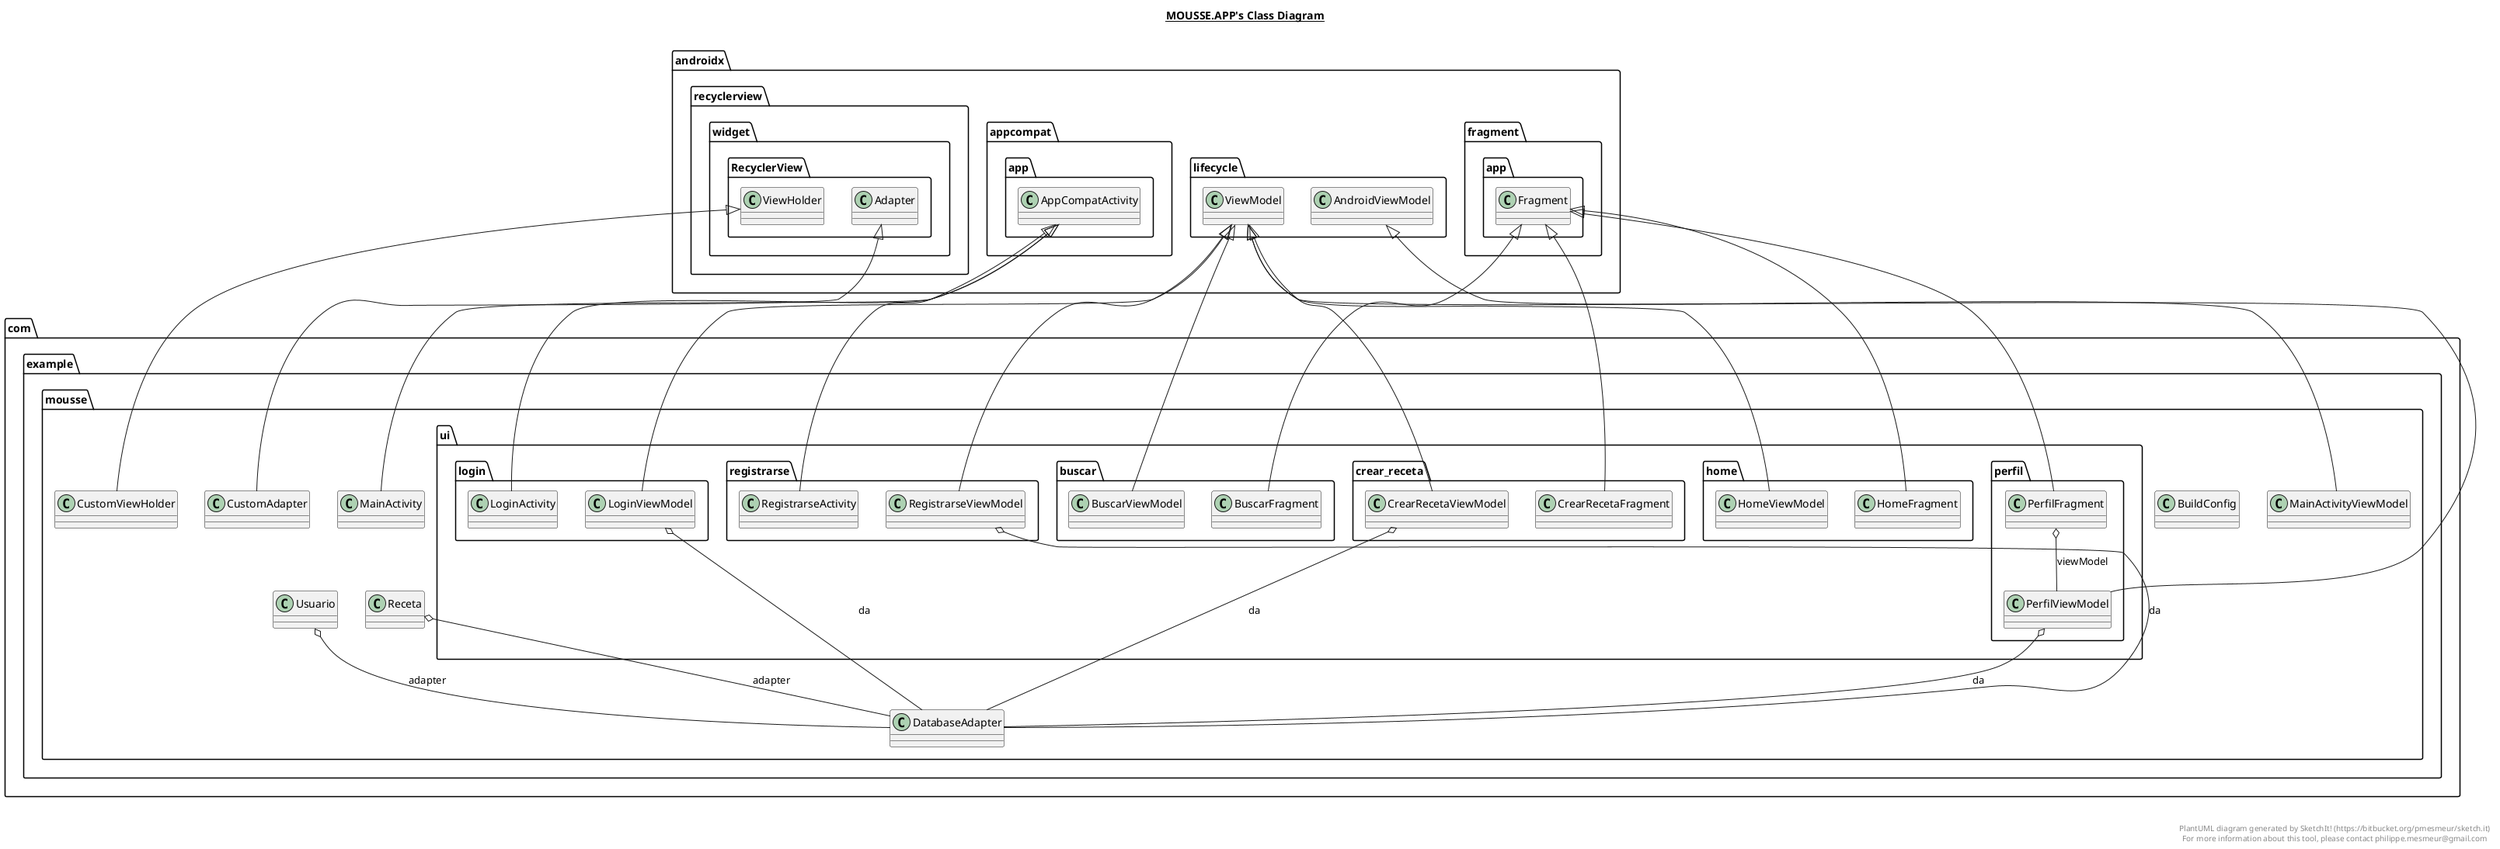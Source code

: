 @startuml

title __MOUSSE.APP's Class Diagram__\n

  namespace com.example.mousse {
    class com.example.mousse.BuildConfig {
    }
  }
  

  namespace com.example.mousse {
    class com.example.mousse.CustomAdapter {
    }
  }
  

  namespace com.example.mousse {
    class com.example.mousse.CustomViewHolder {
    }
  }
  

  namespace com.example.mousse {
    class com.example.mousse.DatabaseAdapter {
    }
  }
  

  namespace com.example.mousse {
    class com.example.mousse.MainActivity {
    }
  }
  

  namespace com.example.mousse {
    class com.example.mousse.MainActivityViewModel {
    }
  }
  

  namespace com.example.mousse {
    class com.example.mousse.Receta {
    }
  }
  

  namespace com.example.mousse {
    class com.example.mousse.Usuario {
    }
  }
  

  namespace com.example.mousse {
    namespace ui.buscar {
      class com.example.mousse.ui.buscar.BuscarFragment {
      }
    }
  }
  

  namespace com.example.mousse {
    namespace ui.buscar {
      class com.example.mousse.ui.buscar.BuscarViewModel {
      }
    }
  }
  

  namespace com.example.mousse {
    namespace ui.crear_receta {
      class com.example.mousse.ui.crear_receta.CrearRecetaFragment {
      }
    }
  }
  

  namespace com.example.mousse {
    namespace ui.crear_receta {
      class com.example.mousse.ui.crear_receta.CrearRecetaViewModel {
      }
    }
  }
  

  namespace com.example.mousse {
    namespace ui.home {
      class com.example.mousse.ui.home.HomeFragment {
      }
    }
  }
  

  namespace com.example.mousse {
    namespace ui.home {
      class com.example.mousse.ui.home.HomeViewModel {
      }
    }
  }
  

  namespace com.example.mousse {
    namespace ui.login {
      class com.example.mousse.ui.login.LoginActivity {
      }
    }
  }
  

  namespace com.example.mousse {
    namespace ui.login {
      class com.example.mousse.ui.login.LoginViewModel {
      }
    }
  }
  

  namespace com.example.mousse {
    namespace ui.perfil {
      class com.example.mousse.ui.perfil.PerfilFragment {
      }
    }
  }
  

  namespace com.example.mousse {
    namespace ui.perfil {
      class com.example.mousse.ui.perfil.PerfilViewModel {
      }
    }
  }
  

  namespace com.example.mousse {
    namespace ui.registrarse {
      class com.example.mousse.ui.registrarse.RegistrarseActivity {
      }
    }
  }
  

  namespace com.example.mousse {
    namespace ui.registrarse {
      class com.example.mousse.ui.registrarse.RegistrarseViewModel {
      }
    }
  }
  

  com.example.mousse.CustomAdapter -up-|> androidx.recyclerview.widget.RecyclerView.Adapter
  com.example.mousse.CustomViewHolder -up-|> androidx.recyclerview.widget.RecyclerView.ViewHolder
  com.example.mousse.MainActivity -up-|> androidx.appcompat.app.AppCompatActivity
  com.example.mousse.MainActivityViewModel .up.|> com.example.mousse.DatabaseAdapter.vmInterface
  com.example.mousse.MainActivityViewModel -up-|> androidx.lifecycle.AndroidViewModel
  com.example.mousse.Receta o-- com.example.mousse.DatabaseAdapter : adapter
  com.example.mousse.Usuario o-- com.example.mousse.DatabaseAdapter : adapter
  com.example.mousse.ui.buscar.BuscarFragment -up-|> androidx.fragment.app.Fragment
  com.example.mousse.ui.buscar.BuscarViewModel -up-|> androidx.lifecycle.ViewModel
  com.example.mousse.ui.crear_receta.CrearRecetaFragment -up-|> androidx.fragment.app.Fragment
  com.example.mousse.ui.crear_receta.CrearRecetaViewModel .up.|> com.example.mousse.DatabaseAdapter.vmInterface
  com.example.mousse.ui.crear_receta.CrearRecetaViewModel -up-|> androidx.lifecycle.ViewModel
  com.example.mousse.ui.crear_receta.CrearRecetaViewModel o-- com.example.mousse.DatabaseAdapter : da
  com.example.mousse.ui.home.HomeFragment -up-|> androidx.fragment.app.Fragment
  com.example.mousse.ui.home.HomeViewModel -up-|> androidx.lifecycle.ViewModel
  com.example.mousse.ui.login.LoginActivity -up-|> androidx.appcompat.app.AppCompatActivity
  com.example.mousse.ui.login.LoginViewModel .up.|> com.example.mousse.DatabaseAdapter.vmInterface
  com.example.mousse.ui.login.LoginViewModel -up-|> androidx.lifecycle.ViewModel
  com.example.mousse.ui.login.LoginViewModel o-- com.example.mousse.DatabaseAdapter : da
  com.example.mousse.ui.perfil.PerfilFragment -up-|> androidx.fragment.app.Fragment
  com.example.mousse.ui.perfil.PerfilFragment o-- com.example.mousse.ui.perfil.PerfilViewModel : viewModel
  com.example.mousse.ui.perfil.PerfilViewModel .up.|> com.example.mousse.DatabaseAdapter.vmInterface
  com.example.mousse.ui.perfil.PerfilViewModel -up-|> androidx.lifecycle.ViewModel
  com.example.mousse.ui.perfil.PerfilViewModel o-- com.example.mousse.DatabaseAdapter : da
  com.example.mousse.ui.registrarse.RegistrarseActivity -up-|> androidx.appcompat.app.AppCompatActivity
  com.example.mousse.ui.registrarse.RegistrarseViewModel .up.|> com.example.mousse.DatabaseAdapter.vmInterface
  com.example.mousse.ui.registrarse.RegistrarseViewModel -up-|> androidx.lifecycle.ViewModel
  com.example.mousse.ui.registrarse.RegistrarseViewModel o-- com.example.mousse.DatabaseAdapter : da


right footer


PlantUML diagram generated by SketchIt! (https://bitbucket.org/pmesmeur/sketch.it)
For more information about this tool, please contact philippe.mesmeur@gmail.com
endfooter

@enduml
